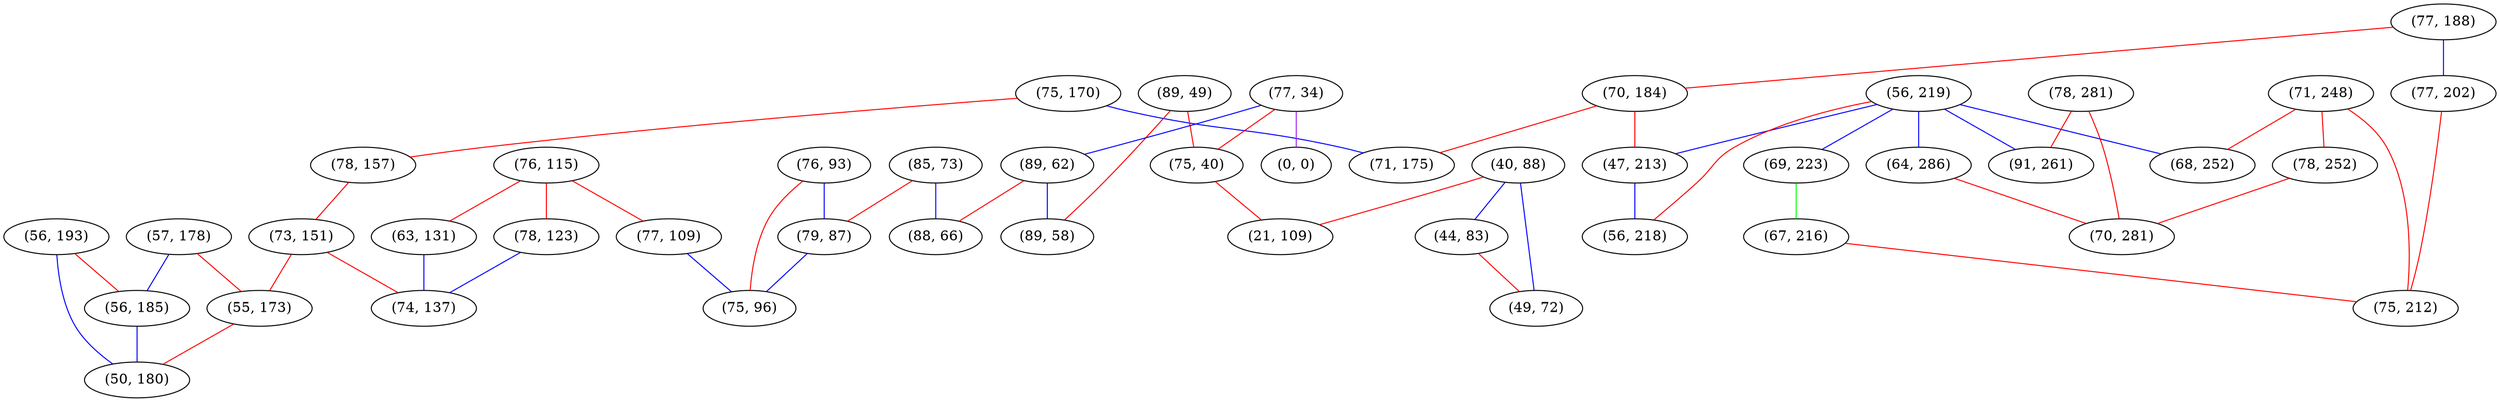 graph "" {
"(75, 170)";
"(40, 88)";
"(89, 49)";
"(57, 178)";
"(56, 219)";
"(71, 248)";
"(76, 115)";
"(78, 123)";
"(85, 73)";
"(69, 223)";
"(56, 193)";
"(64, 286)";
"(78, 157)";
"(67, 216)";
"(78, 252)";
"(68, 252)";
"(77, 34)";
"(77, 109)";
"(78, 281)";
"(73, 151)";
"(56, 185)";
"(77, 188)";
"(70, 184)";
"(0, 0)";
"(89, 62)";
"(71, 175)";
"(75, 40)";
"(47, 213)";
"(44, 83)";
"(89, 58)";
"(88, 66)";
"(76, 93)";
"(77, 202)";
"(79, 87)";
"(49, 72)";
"(56, 218)";
"(21, 109)";
"(75, 96)";
"(70, 281)";
"(75, 212)";
"(91, 261)";
"(63, 131)";
"(55, 173)";
"(50, 180)";
"(74, 137)";
"(75, 170)" -- "(71, 175)"  [color=blue, key=0, weight=3];
"(75, 170)" -- "(78, 157)"  [color=red, key=0, weight=1];
"(40, 88)" -- "(49, 72)"  [color=blue, key=0, weight=3];
"(40, 88)" -- "(21, 109)"  [color=red, key=0, weight=1];
"(40, 88)" -- "(44, 83)"  [color=blue, key=0, weight=3];
"(89, 49)" -- "(75, 40)"  [color=red, key=0, weight=1];
"(89, 49)" -- "(89, 58)"  [color=red, key=0, weight=1];
"(57, 178)" -- "(56, 185)"  [color=blue, key=0, weight=3];
"(57, 178)" -- "(55, 173)"  [color=red, key=0, weight=1];
"(56, 219)" -- "(68, 252)"  [color=blue, key=0, weight=3];
"(56, 219)" -- "(47, 213)"  [color=blue, key=0, weight=3];
"(56, 219)" -- "(56, 218)"  [color=red, key=0, weight=1];
"(56, 219)" -- "(69, 223)"  [color=blue, key=0, weight=3];
"(56, 219)" -- "(91, 261)"  [color=blue, key=0, weight=3];
"(56, 219)" -- "(64, 286)"  [color=blue, key=0, weight=3];
"(71, 248)" -- "(78, 252)"  [color=red, key=0, weight=1];
"(71, 248)" -- "(68, 252)"  [color=red, key=0, weight=1];
"(71, 248)" -- "(75, 212)"  [color=red, key=0, weight=1];
"(76, 115)" -- "(78, 123)"  [color=red, key=0, weight=1];
"(76, 115)" -- "(63, 131)"  [color=red, key=0, weight=1];
"(76, 115)" -- "(77, 109)"  [color=red, key=0, weight=1];
"(78, 123)" -- "(74, 137)"  [color=blue, key=0, weight=3];
"(85, 73)" -- "(79, 87)"  [color=red, key=0, weight=1];
"(85, 73)" -- "(88, 66)"  [color=blue, key=0, weight=3];
"(69, 223)" -- "(67, 216)"  [color=green, key=0, weight=2];
"(56, 193)" -- "(56, 185)"  [color=red, key=0, weight=1];
"(56, 193)" -- "(50, 180)"  [color=blue, key=0, weight=3];
"(64, 286)" -- "(70, 281)"  [color=red, key=0, weight=1];
"(78, 157)" -- "(73, 151)"  [color=red, key=0, weight=1];
"(67, 216)" -- "(75, 212)"  [color=red, key=0, weight=1];
"(78, 252)" -- "(70, 281)"  [color=red, key=0, weight=1];
"(77, 34)" -- "(75, 40)"  [color=red, key=0, weight=1];
"(77, 34)" -- "(0, 0)"  [color=purple, key=0, weight=4];
"(77, 34)" -- "(89, 62)"  [color=blue, key=0, weight=3];
"(77, 109)" -- "(75, 96)"  [color=blue, key=0, weight=3];
"(78, 281)" -- "(70, 281)"  [color=red, key=0, weight=1];
"(78, 281)" -- "(91, 261)"  [color=red, key=0, weight=1];
"(73, 151)" -- "(55, 173)"  [color=red, key=0, weight=1];
"(73, 151)" -- "(74, 137)"  [color=red, key=0, weight=1];
"(56, 185)" -- "(50, 180)"  [color=blue, key=0, weight=3];
"(77, 188)" -- "(77, 202)"  [color=blue, key=0, weight=3];
"(77, 188)" -- "(70, 184)"  [color=red, key=0, weight=1];
"(70, 184)" -- "(47, 213)"  [color=red, key=0, weight=1];
"(70, 184)" -- "(71, 175)"  [color=red, key=0, weight=1];
"(89, 62)" -- "(89, 58)"  [color=blue, key=0, weight=3];
"(89, 62)" -- "(88, 66)"  [color=red, key=0, weight=1];
"(75, 40)" -- "(21, 109)"  [color=red, key=0, weight=1];
"(47, 213)" -- "(56, 218)"  [color=blue, key=0, weight=3];
"(44, 83)" -- "(49, 72)"  [color=red, key=0, weight=1];
"(76, 93)" -- "(75, 96)"  [color=red, key=0, weight=1];
"(76, 93)" -- "(79, 87)"  [color=blue, key=0, weight=3];
"(77, 202)" -- "(75, 212)"  [color=red, key=0, weight=1];
"(79, 87)" -- "(75, 96)"  [color=blue, key=0, weight=3];
"(63, 131)" -- "(74, 137)"  [color=blue, key=0, weight=3];
"(55, 173)" -- "(50, 180)"  [color=red, key=0, weight=1];
}
